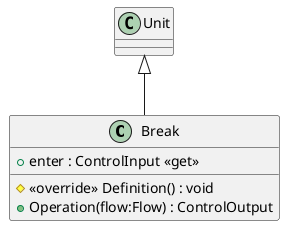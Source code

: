 @startuml
class Break {
    + enter : ControlInput <<get>>
    # <<override>> Definition() : void
    + Operation(flow:Flow) : ControlOutput
}
Unit <|-- Break
@enduml
